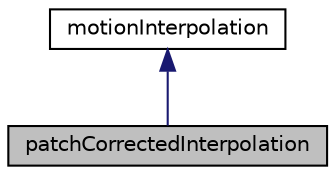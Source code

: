 digraph "patchCorrectedInterpolation"
{
  bgcolor="transparent";
  edge [fontname="Helvetica",fontsize="10",labelfontname="Helvetica",labelfontsize="10"];
  node [fontname="Helvetica",fontsize="10",shape=record];
  Node1 [label="patchCorrectedInterpolation",height=0.2,width=0.4,color="black", fillcolor="grey75", style="filled" fontcolor="black"];
  Node2 -> Node1 [dir="back",color="midnightblue",fontsize="10",style="solid",fontname="Helvetica"];
  Node2 [label="motionInterpolation",height=0.2,width=0.4,color="black",URL="$classFoam_1_1motionInterpolation.html",tooltip="Base class for interpolation of cell displacement fields, generated by fvMotionSolvers, to the points. This base class implements the default method which applies volPointInterpolation only. "];
}
